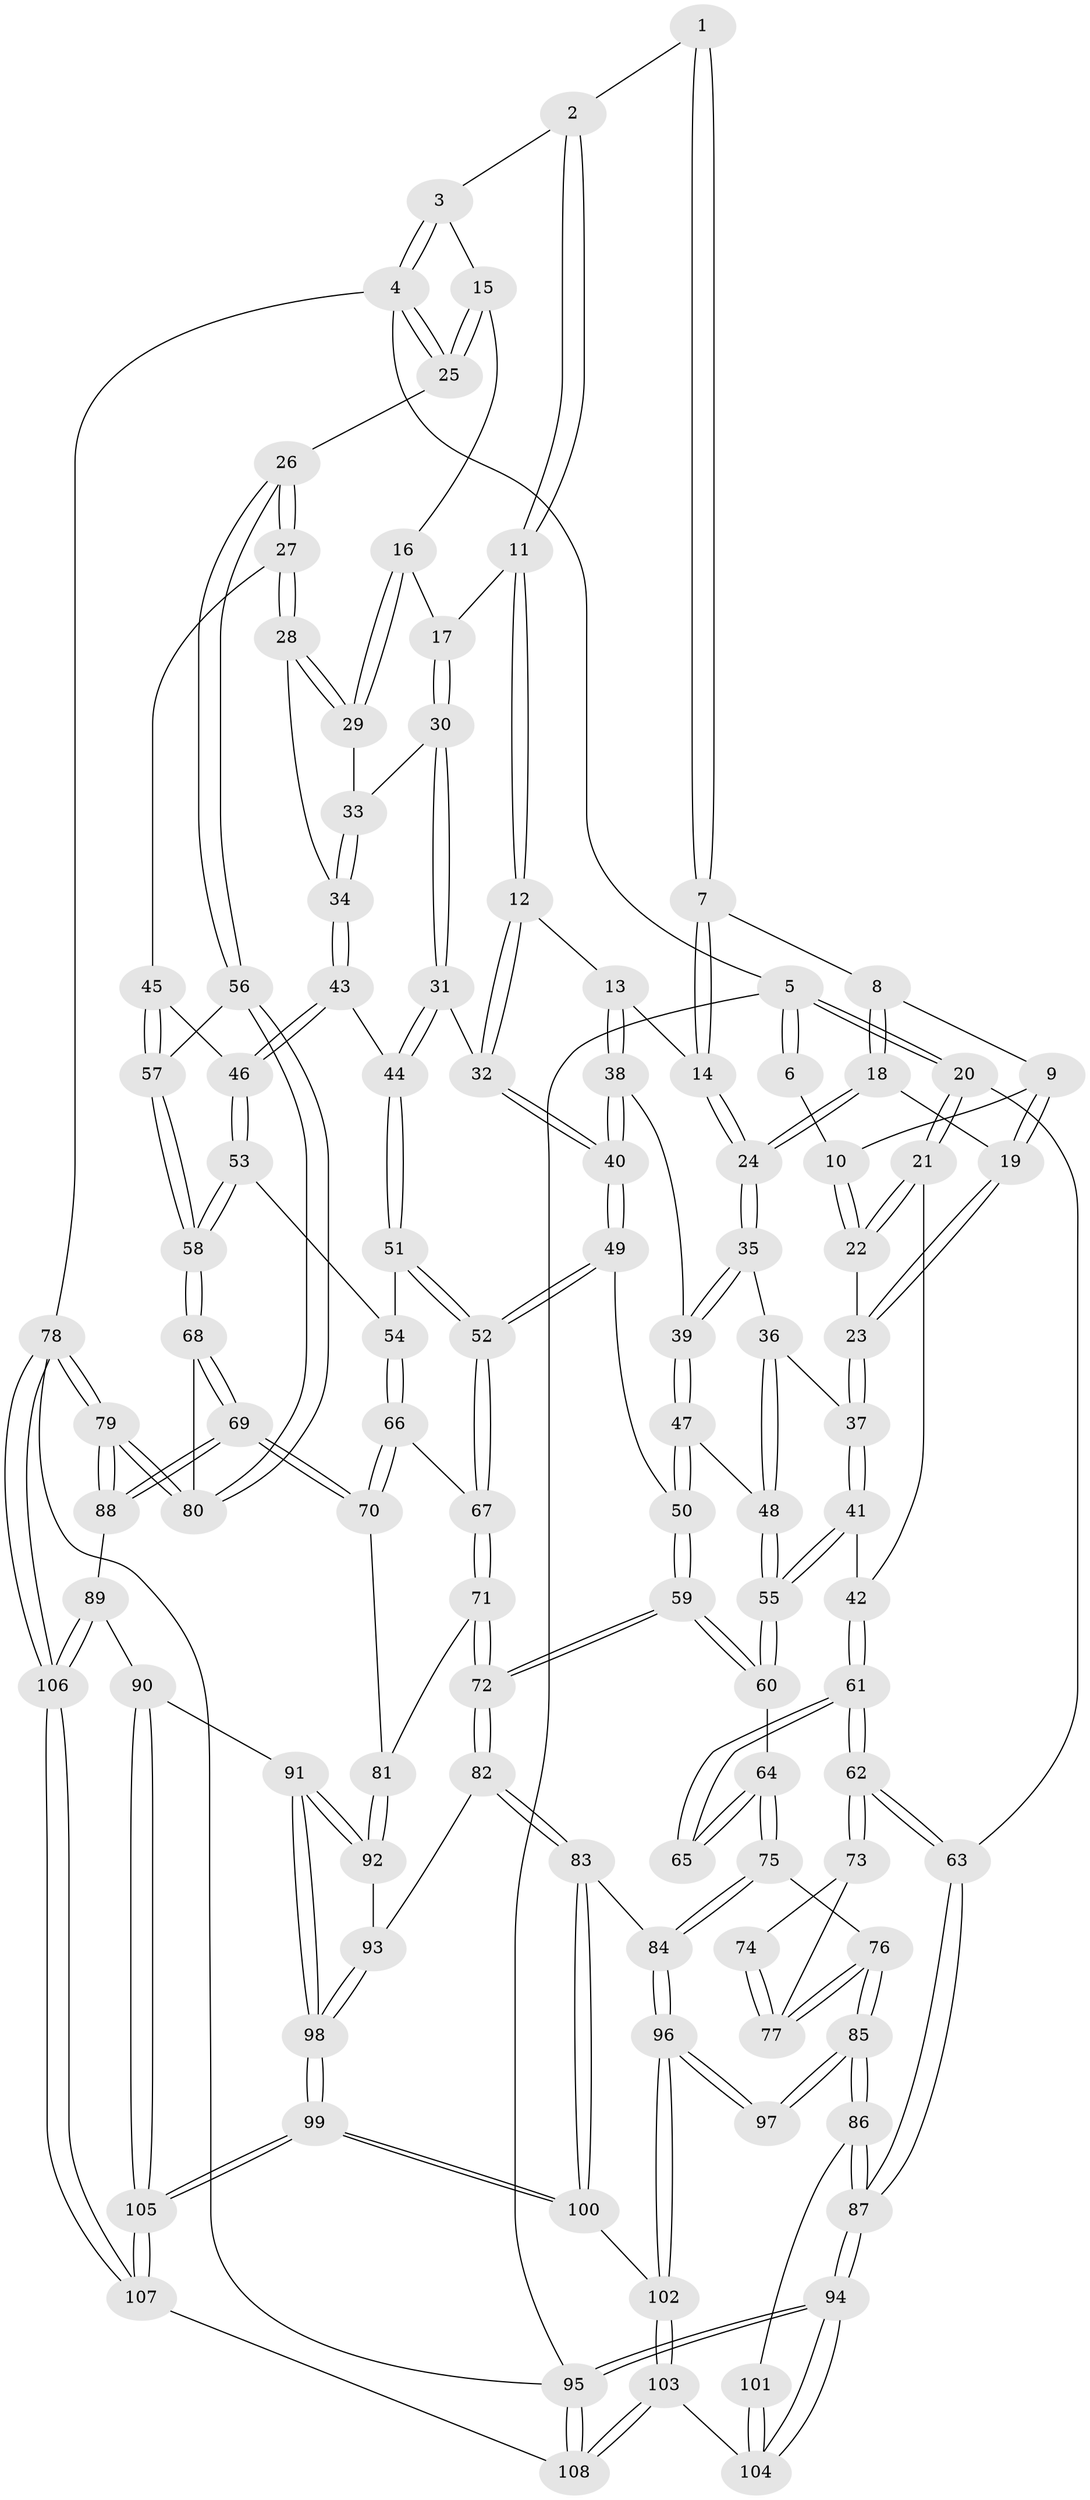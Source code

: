 // Generated by graph-tools (version 1.1) at 2025/38/03/09/25 02:38:40]
// undirected, 108 vertices, 267 edges
graph export_dot {
graph [start="1"]
  node [color=gray90,style=filled];
  1 [pos="+0.3534692286431175+0"];
  2 [pos="+0.7465588358785719+0"];
  3 [pos="+0.9527587871869152+0"];
  4 [pos="+1+0"];
  5 [pos="+0+0"];
  6 [pos="+0.17090538070881278+0"];
  7 [pos="+0.4015044132817772+0.0845031090659144"];
  8 [pos="+0.32115525369116293+0.11015616072435168"];
  9 [pos="+0.1605595305676501+0.057389199181549354"];
  10 [pos="+0.1569747080198189+0.054318681684626315"];
  11 [pos="+0.699841181632248+0"];
  12 [pos="+0.5221390572655188+0.14142199167447705"];
  13 [pos="+0.4761580889796857+0.14515475190399116"];
  14 [pos="+0.42871518415108306+0.11379842407002433"];
  15 [pos="+0.8943680820973583+0.12010209246729894"];
  16 [pos="+0.8738908455792646+0.14902429537212558"];
  17 [pos="+0.7325228092040853+0.1410345134577358"];
  18 [pos="+0.2709726356009846+0.20421169773791636"];
  19 [pos="+0.22181395987949984+0.1681677328147142"];
  20 [pos="+0+0.21721687803877823"];
  21 [pos="+0+0.21520916491811123"];
  22 [pos="+0.10544090935147953+0.10778399331058428"];
  23 [pos="+0.16257848429454647+0.23131949176727495"];
  24 [pos="+0.28815649886235656+0.2565782832747312"];
  25 [pos="+1+0.30594691705153715"];
  26 [pos="+1+0.353131148395943"];
  27 [pos="+0.9248347406062225+0.2797303783836179"];
  28 [pos="+0.8998169283154351+0.2645203866231406"];
  29 [pos="+0.8724066768972343+0.17124131514675847"];
  30 [pos="+0.7105846856236883+0.20710127993499478"];
  31 [pos="+0.6623890519821024+0.2644021436683946"];
  32 [pos="+0.6474450095187398+0.2603919775114945"];
  33 [pos="+0.7937749353812673+0.21945584424853973"];
  34 [pos="+0.849906171428825+0.27351801343581433"];
  35 [pos="+0.28838253600693925+0.2729827158521887"];
  36 [pos="+0.27234551097328347+0.2834635197554435"];
  37 [pos="+0.15907030607503042+0.3226133176189793"];
  38 [pos="+0.43355405230228494+0.2662879983153621"];
  39 [pos="+0.34421589635314587+0.2946327523039445"];
  40 [pos="+0.4975190708583438+0.349378990241967"];
  41 [pos="+0.1460922012081447+0.3337295146781772"];
  42 [pos="+0.13828104132129154+0.334193155987658"];
  43 [pos="+0.7889849975990844+0.31997763155234704"];
  44 [pos="+0.6692441397610475+0.27738378264223046"];
  45 [pos="+0.8291949653480749+0.38234377865865954"];
  46 [pos="+0.8193600346206955+0.38255838341142084"];
  47 [pos="+0.3542152790042345+0.3364724674497093"];
  48 [pos="+0.29019124296861565+0.4124007288015344"];
  49 [pos="+0.48375584753404133+0.4392011769512548"];
  50 [pos="+0.4130024594735144+0.45530631775241154"];
  51 [pos="+0.668686444588826+0.3568590183924366"];
  52 [pos="+0.5249028591954188+0.4668690665513763"];
  53 [pos="+0.7645507017869979+0.4683273936214884"];
  54 [pos="+0.6941345442318603+0.40699490337838223"];
  55 [pos="+0.27107799707651214+0.5334441274842521"];
  56 [pos="+1+0.3899749951741082"];
  57 [pos="+0.9330825566359853+0.41944530532768287"];
  58 [pos="+0.7799638755084793+0.5436507954626094"];
  59 [pos="+0.2969669116825646+0.546898605156206"];
  60 [pos="+0.271489960058472+0.5345911811677927"];
  61 [pos="+0.08864880016820886+0.41073595203324786"];
  62 [pos="+0+0.4483986313419223"];
  63 [pos="+0+0.4471679985177037"];
  64 [pos="+0.18126499043129427+0.5586589343897069"];
  65 [pos="+0.08007072483704573+0.49756967274834496"];
  66 [pos="+0.5760894138142992+0.5375465785894512"];
  67 [pos="+0.5673036017830535+0.5296383336741757"];
  68 [pos="+0.7705746270696079+0.6501895197480339"];
  69 [pos="+0.7622461082886042+0.6651659070206987"];
  70 [pos="+0.597611070311357+0.5688664268271123"];
  71 [pos="+0.38446342047188814+0.6211092260355946"];
  72 [pos="+0.33098813348252354+0.6254130039274983"];
  73 [pos="+0.007047541198243669+0.5055294016556433"];
  74 [pos="+0.06960424544694314+0.5007618148258599"];
  75 [pos="+0.10304709190335734+0.6495105634626757"];
  76 [pos="+0.04489978634277069+0.6606583950199493"];
  77 [pos="+0.04232540465844154+0.6262802923649811"];
  78 [pos="+1+1"];
  79 [pos="+1+0.945819158765544"];
  80 [pos="+1+0.4619574203963253"];
  81 [pos="+0.5102698517458657+0.6455734613017553"];
  82 [pos="+0.3287004298925127+0.7325021512422792"];
  83 [pos="+0.2755459652375377+0.7855497044043173"];
  84 [pos="+0.22733795289534325+0.8042076458340011"];
  85 [pos="+0.01830812590089846+0.6758989078972177"];
  86 [pos="+0+0.7082999064952179"];
  87 [pos="+0+0.7126127390425355"];
  88 [pos="+0.770769230617227+0.7653384296826576"];
  89 [pos="+0.7585073604415105+0.7781415623268608"];
  90 [pos="+0.6351523256871434+0.8109916251146119"];
  91 [pos="+0.515239230402269+0.7787989254587271"];
  92 [pos="+0.5055116888132403+0.7726168628221456"];
  93 [pos="+0.3761687135242112+0.751338597278469"];
  94 [pos="+0+0.9504793380018584"];
  95 [pos="+0+1"];
  96 [pos="+0.20199302284957607+0.8296159977549348"];
  97 [pos="+0.10012437606377951+0.8149127966282771"];
  98 [pos="+0.43722989464813994+0.9229698421693153"];
  99 [pos="+0.4249451333059007+1"];
  100 [pos="+0.38996700781632165+0.9821955299196437"];
  101 [pos="+0.08945685874262002+0.8198751086593042"];
  102 [pos="+0.1841632546908369+0.9220685522097637"];
  103 [pos="+0.1587890168332381+0.9786278134363836"];
  104 [pos="+0+0.9030063531138841"];
  105 [pos="+0.4546359688800505+1"];
  106 [pos="+0.7290590995240706+1"];
  107 [pos="+0.45618975976386067+1"];
  108 [pos="+0.16750920277640283+1"];
  1 -- 2;
  1 -- 7;
  1 -- 7;
  2 -- 3;
  2 -- 11;
  2 -- 11;
  3 -- 4;
  3 -- 4;
  3 -- 15;
  4 -- 5;
  4 -- 25;
  4 -- 25;
  4 -- 78;
  5 -- 6;
  5 -- 6;
  5 -- 20;
  5 -- 20;
  5 -- 95;
  6 -- 10;
  7 -- 8;
  7 -- 14;
  7 -- 14;
  8 -- 9;
  8 -- 18;
  8 -- 18;
  9 -- 10;
  9 -- 19;
  9 -- 19;
  10 -- 22;
  10 -- 22;
  11 -- 12;
  11 -- 12;
  11 -- 17;
  12 -- 13;
  12 -- 32;
  12 -- 32;
  13 -- 14;
  13 -- 38;
  13 -- 38;
  14 -- 24;
  14 -- 24;
  15 -- 16;
  15 -- 25;
  15 -- 25;
  16 -- 17;
  16 -- 29;
  16 -- 29;
  17 -- 30;
  17 -- 30;
  18 -- 19;
  18 -- 24;
  18 -- 24;
  19 -- 23;
  19 -- 23;
  20 -- 21;
  20 -- 21;
  20 -- 63;
  21 -- 22;
  21 -- 22;
  21 -- 42;
  22 -- 23;
  23 -- 37;
  23 -- 37;
  24 -- 35;
  24 -- 35;
  25 -- 26;
  26 -- 27;
  26 -- 27;
  26 -- 56;
  26 -- 56;
  27 -- 28;
  27 -- 28;
  27 -- 45;
  28 -- 29;
  28 -- 29;
  28 -- 34;
  29 -- 33;
  30 -- 31;
  30 -- 31;
  30 -- 33;
  31 -- 32;
  31 -- 44;
  31 -- 44;
  32 -- 40;
  32 -- 40;
  33 -- 34;
  33 -- 34;
  34 -- 43;
  34 -- 43;
  35 -- 36;
  35 -- 39;
  35 -- 39;
  36 -- 37;
  36 -- 48;
  36 -- 48;
  37 -- 41;
  37 -- 41;
  38 -- 39;
  38 -- 40;
  38 -- 40;
  39 -- 47;
  39 -- 47;
  40 -- 49;
  40 -- 49;
  41 -- 42;
  41 -- 55;
  41 -- 55;
  42 -- 61;
  42 -- 61;
  43 -- 44;
  43 -- 46;
  43 -- 46;
  44 -- 51;
  44 -- 51;
  45 -- 46;
  45 -- 57;
  45 -- 57;
  46 -- 53;
  46 -- 53;
  47 -- 48;
  47 -- 50;
  47 -- 50;
  48 -- 55;
  48 -- 55;
  49 -- 50;
  49 -- 52;
  49 -- 52;
  50 -- 59;
  50 -- 59;
  51 -- 52;
  51 -- 52;
  51 -- 54;
  52 -- 67;
  52 -- 67;
  53 -- 54;
  53 -- 58;
  53 -- 58;
  54 -- 66;
  54 -- 66;
  55 -- 60;
  55 -- 60;
  56 -- 57;
  56 -- 80;
  56 -- 80;
  57 -- 58;
  57 -- 58;
  58 -- 68;
  58 -- 68;
  59 -- 60;
  59 -- 60;
  59 -- 72;
  59 -- 72;
  60 -- 64;
  61 -- 62;
  61 -- 62;
  61 -- 65;
  61 -- 65;
  62 -- 63;
  62 -- 63;
  62 -- 73;
  62 -- 73;
  63 -- 87;
  63 -- 87;
  64 -- 65;
  64 -- 65;
  64 -- 75;
  64 -- 75;
  66 -- 67;
  66 -- 70;
  66 -- 70;
  67 -- 71;
  67 -- 71;
  68 -- 69;
  68 -- 69;
  68 -- 80;
  69 -- 70;
  69 -- 70;
  69 -- 88;
  69 -- 88;
  70 -- 81;
  71 -- 72;
  71 -- 72;
  71 -- 81;
  72 -- 82;
  72 -- 82;
  73 -- 74;
  73 -- 77;
  74 -- 77;
  74 -- 77;
  75 -- 76;
  75 -- 84;
  75 -- 84;
  76 -- 77;
  76 -- 77;
  76 -- 85;
  76 -- 85;
  78 -- 79;
  78 -- 79;
  78 -- 106;
  78 -- 106;
  78 -- 95;
  79 -- 80;
  79 -- 80;
  79 -- 88;
  79 -- 88;
  81 -- 92;
  81 -- 92;
  82 -- 83;
  82 -- 83;
  82 -- 93;
  83 -- 84;
  83 -- 100;
  83 -- 100;
  84 -- 96;
  84 -- 96;
  85 -- 86;
  85 -- 86;
  85 -- 97;
  85 -- 97;
  86 -- 87;
  86 -- 87;
  86 -- 101;
  87 -- 94;
  87 -- 94;
  88 -- 89;
  89 -- 90;
  89 -- 106;
  89 -- 106;
  90 -- 91;
  90 -- 105;
  90 -- 105;
  91 -- 92;
  91 -- 92;
  91 -- 98;
  91 -- 98;
  92 -- 93;
  93 -- 98;
  93 -- 98;
  94 -- 95;
  94 -- 95;
  94 -- 104;
  94 -- 104;
  95 -- 108;
  95 -- 108;
  96 -- 97;
  96 -- 97;
  96 -- 102;
  96 -- 102;
  98 -- 99;
  98 -- 99;
  99 -- 100;
  99 -- 100;
  99 -- 105;
  99 -- 105;
  100 -- 102;
  101 -- 104;
  101 -- 104;
  102 -- 103;
  102 -- 103;
  103 -- 104;
  103 -- 108;
  103 -- 108;
  105 -- 107;
  105 -- 107;
  106 -- 107;
  106 -- 107;
  107 -- 108;
}
